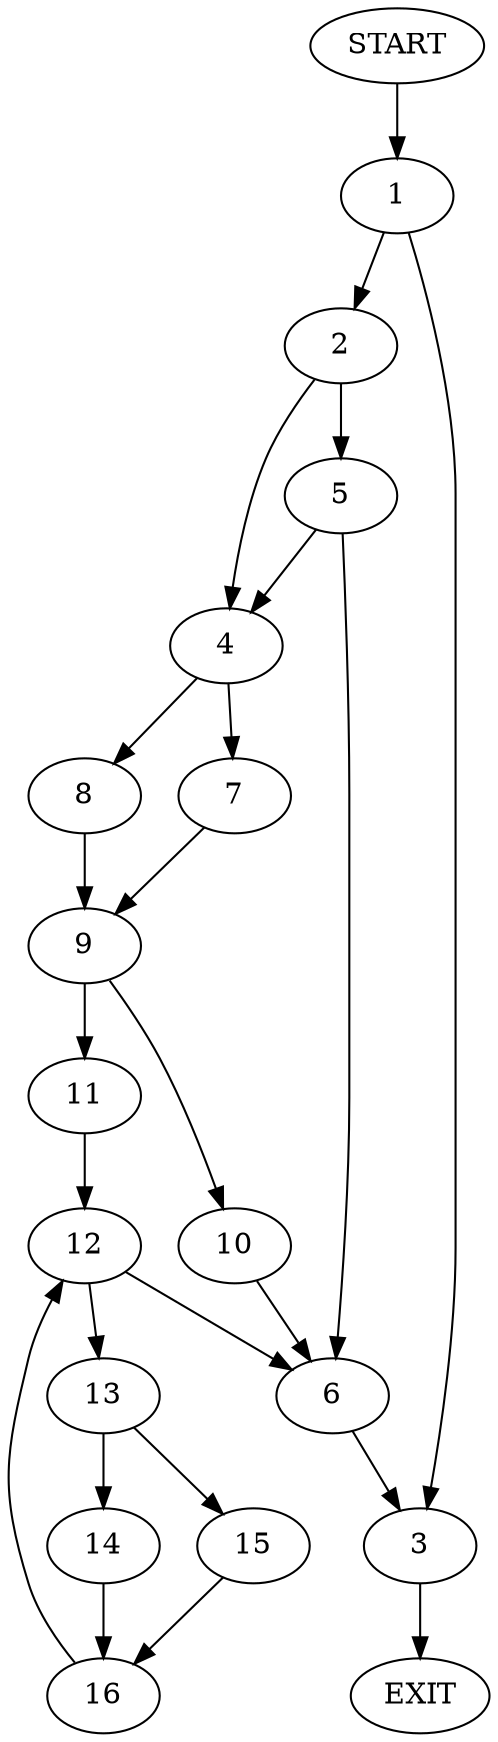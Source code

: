 digraph {
0 [label="START"]
17 [label="EXIT"]
0 -> 1
1 -> 2
1 -> 3
3 -> 17
2 -> 4
2 -> 5
5 -> 6
5 -> 4
4 -> 7
4 -> 8
6 -> 3
7 -> 9
8 -> 9
9 -> 10
9 -> 11
10 -> 6
11 -> 12
12 -> 13
12 -> 6
13 -> 14
13 -> 15
14 -> 16
15 -> 16
16 -> 12
}
